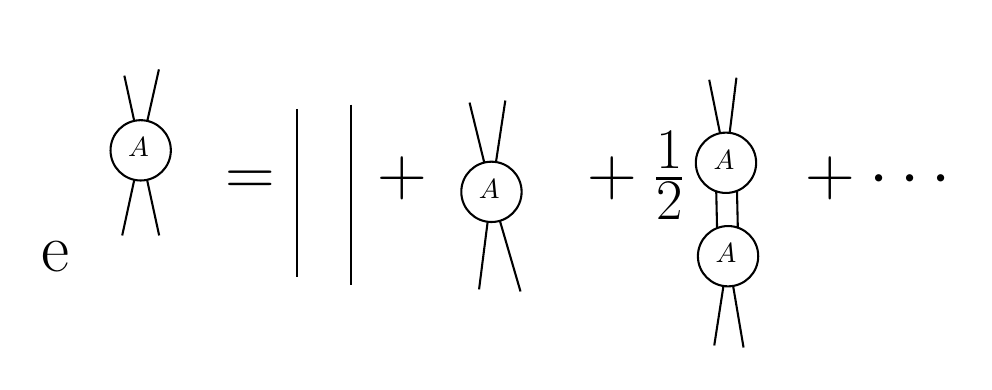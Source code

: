 

\tikzset{every picture/.style={line width=0.75pt}} %set default line width to 0.75pt        

\begin{tikzpicture}[x=0.75pt,y=0.75pt,yscale=-1,xscale=1]
%uncomment if require: \path (0,190); %set diagram left start at 0, and has height of 190


% Text Node
\draw (118,108.4) node [anchor=north west][inner sep=0.75pt]  [font=\Huge]  {$\mathrm{e}$};
% Text Node
\draw    (167.5, 66) circle [x radius= 14.53, y radius= 14.53]   ;
\draw (160,58.4) node [anchor=north west][inner sep=0.75pt]    {$A$};
% Text Node
\draw (150,111.4) node [anchor=north west][inner sep=0.75pt]    {$$};
% Text Node
\draw (173,111.4) node [anchor=north west][inner sep=0.75pt]    {$$};
% Text Node
\draw (173,7.4) node [anchor=north west][inner sep=0.75pt]    {$$};
% Text Node
\draw (151,10.4) node [anchor=north west][inner sep=0.75pt]    {$$};
% Text Node
\draw (207,55.4) node [anchor=north west][inner sep=0.75pt]  [font=\Huge]  {$=\ \ \ \ +\ \ \ \ \ \ \ +\frac{1}{2} \ \ \ \ \ +\cdots $};
% Text Node
\draw (237,131.4) node [anchor=north west][inner sep=0.75pt]    {$$};
% Text Node
\draw (263,135.4) node [anchor=north west][inner sep=0.75pt]    {$$};
% Text Node
\draw (263,24.4) node [anchor=north west][inner sep=0.75pt]    {$$};
% Text Node
\draw (237,26.4) node [anchor=north west][inner sep=0.75pt]    {$$};
% Text Node
\draw    (336.5, 86) circle [x radius= 14.53, y radius= 14.53]   ;
\draw (329,78.4) node [anchor=north west][inner sep=0.75pt]    {$A$};
% Text Node
\draw (323,137.4) node [anchor=north west][inner sep=0.75pt]    {$$};
% Text Node
\draw (348,138.4) node [anchor=north west][inner sep=0.75pt]    {$$};
% Text Node
\draw (339,22.4) node [anchor=north west][inner sep=0.75pt]    {$$};
% Text Node
\draw (317,23.4) node [anchor=north west][inner sep=0.75pt]    {$$};
% Text Node
\draw    (449.5, 72) circle [x radius= 14.53, y radius= 14.53]   ;
\draw (442,64.4) node [anchor=north west][inner sep=0.75pt]    {$A$};
% Text Node
\draw (450,11.4) node [anchor=north west][inner sep=0.75pt]    {$$};
% Text Node
\draw (433,12.4) node [anchor=north west][inner sep=0.75pt]    {$$};
% Text Node
\draw    (450.5, 117) circle [x radius= 14.53, y radius= 14.53]   ;
\draw (443,109.4) node [anchor=north west][inner sep=0.75pt]    {$A$};
% Text Node
\draw (436,164.4) node [anchor=north west][inner sep=0.75pt]    {$$};
% Text Node
\draw (454,165.4) node [anchor=north west][inner sep=0.75pt]    {$$};
% Connection
\draw    (176.4,107) -- (170.58,80.21) ;
% Connection
\draw    (158.6,107) -- (164.42,80.21) ;
% Connection
\draw    (159.63,30) -- (164.39,51.8) ;
% Connection
\draw    (176.29,27) -- (170.7,51.82) ;
% Connection
\draw    (243,46) -- (243,127) ;
% Connection
\draw    (269,44) -- (269,131) ;
% Connection
\draw    (350.5,134) -- (340.57,99.96) ;
% Connection
\draw    (330.53,133) -- (334.67,100.42) ;
% Connection
\draw    (325.95,43) -- (333.03,71.88) ;
% Connection
\draw    (343.18,42) -- (338.68,71.63) ;
% Connection
\draw    (441.42,32) -- (446.62,57.75) ;
% Connection
\draw    (454.53,31) -- (451.27,57.57) ;
% Connection
\draw    (457.96,161) -- (452.93,131.33) ;
% Connection
\draw    (443.85,160) -- (448.28,131.37) ;
% Connection
\draw    (454.8,85.54) -- (455.2,103.24) ;
% Connection
\draw    (444.8,85.76) -- (445.2,103.46) ;

\end{tikzpicture}
